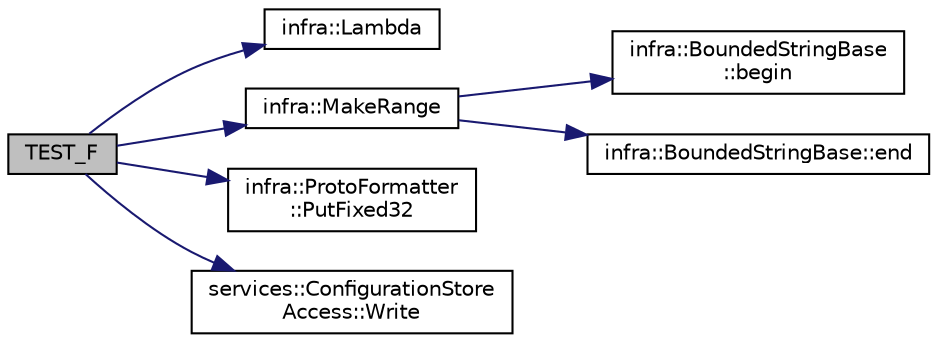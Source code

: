 digraph "TEST_F"
{
 // INTERACTIVE_SVG=YES
  edge [fontname="Helvetica",fontsize="10",labelfontname="Helvetica",labelfontsize="10"];
  node [fontname="Helvetica",fontsize="10",shape=record];
  rankdir="LR";
  Node63 [label="TEST_F",height=0.2,width=0.4,color="black", fillcolor="grey75", style="filled", fontcolor="black"];
  Node63 -> Node64 [color="midnightblue",fontsize="10",style="solid",fontname="Helvetica"];
  Node64 [label="infra::Lambda",height=0.2,width=0.4,color="black", fillcolor="white", style="filled",URL="$d0/de3/namespaceinfra.html#ad3c6bd8ed52c76540399aec31f6159d7"];
  Node63 -> Node65 [color="midnightblue",fontsize="10",style="solid",fontname="Helvetica"];
  Node65 [label="infra::MakeRange",height=0.2,width=0.4,color="black", fillcolor="white", style="filled",URL="$d0/de3/namespaceinfra.html#afe38b7d4318537de2f28b244211c4275"];
  Node65 -> Node66 [color="midnightblue",fontsize="10",style="solid",fontname="Helvetica"];
  Node66 [label="infra::BoundedStringBase\l::begin",height=0.2,width=0.4,color="black", fillcolor="white", style="filled",URL="$d1/d2a/classinfra_1_1_bounded_string_base.html#aef23e4250cad2fdc69ccc39f68734233"];
  Node65 -> Node67 [color="midnightblue",fontsize="10",style="solid",fontname="Helvetica"];
  Node67 [label="infra::BoundedStringBase::end",height=0.2,width=0.4,color="black", fillcolor="white", style="filled",URL="$d1/d2a/classinfra_1_1_bounded_string_base.html#af5021f1ea3898146d0a55c2895f07dbf"];
  Node63 -> Node68 [color="midnightblue",fontsize="10",style="solid",fontname="Helvetica"];
  Node68 [label="infra::ProtoFormatter\l::PutFixed32",height=0.2,width=0.4,color="black", fillcolor="white", style="filled",URL="$df/d59/classinfra_1_1_proto_formatter.html#ab5ae83cd61695bd8bda8c8cccfb509da"];
  Node63 -> Node69 [color="midnightblue",fontsize="10",style="solid",fontname="Helvetica"];
  Node69 [label="services::ConfigurationStore\lAccess::Write",height=0.2,width=0.4,color="black", fillcolor="white", style="filled",URL="$d4/dbc/classservices_1_1_configuration_store_access.html#ab75905b2a3c8f3f671cd925f44382223"];
}
